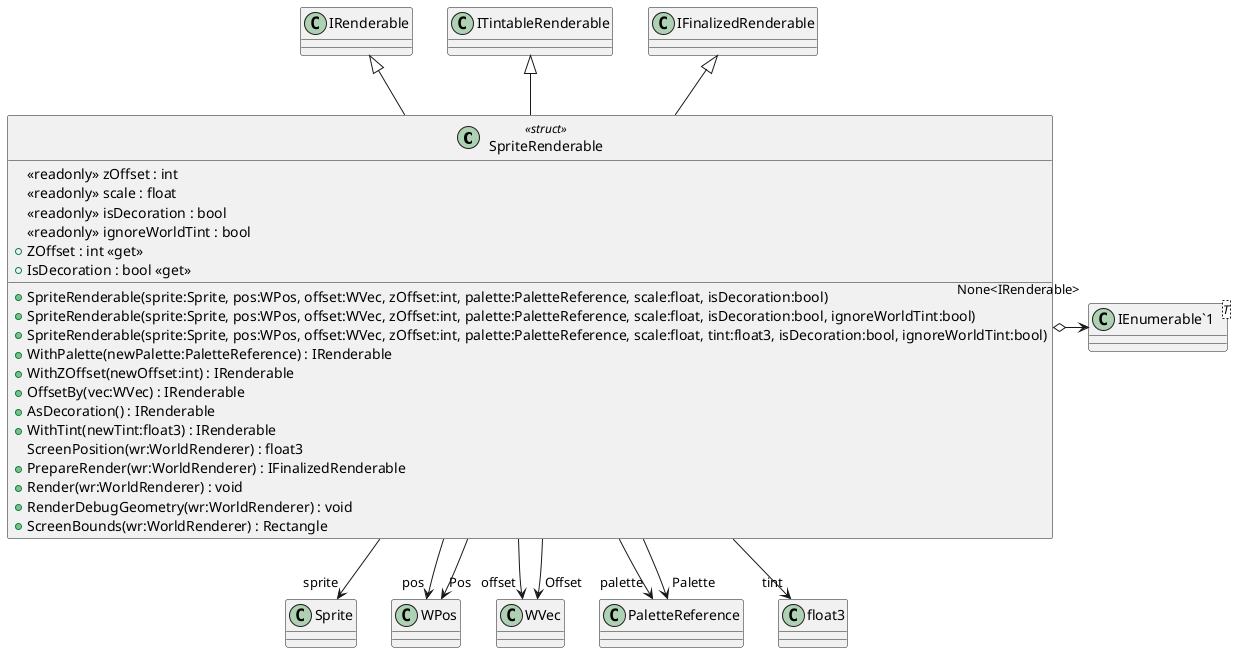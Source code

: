 @startuml
class SpriteRenderable <<struct>> {
    <<readonly>> zOffset : int
    <<readonly>> scale : float
    <<readonly>> isDecoration : bool
    <<readonly>> ignoreWorldTint : bool
    + SpriteRenderable(sprite:Sprite, pos:WPos, offset:WVec, zOffset:int, palette:PaletteReference, scale:float, isDecoration:bool)
    + SpriteRenderable(sprite:Sprite, pos:WPos, offset:WVec, zOffset:int, palette:PaletteReference, scale:float, isDecoration:bool, ignoreWorldTint:bool)
    + SpriteRenderable(sprite:Sprite, pos:WPos, offset:WVec, zOffset:int, palette:PaletteReference, scale:float, tint:float3, isDecoration:bool, ignoreWorldTint:bool)
    + ZOffset : int <<get>>
    + IsDecoration : bool <<get>>
    + WithPalette(newPalette:PaletteReference) : IRenderable
    + WithZOffset(newOffset:int) : IRenderable
    + OffsetBy(vec:WVec) : IRenderable
    + AsDecoration() : IRenderable
    + WithTint(newTint:float3) : IRenderable
    ScreenPosition(wr:WorldRenderer) : float3
    + PrepareRender(wr:WorldRenderer) : IFinalizedRenderable
    + Render(wr:WorldRenderer) : void
    + RenderDebugGeometry(wr:WorldRenderer) : void
    + ScreenBounds(wr:WorldRenderer) : Rectangle
}
class "IEnumerable`1"<T> {
}
IRenderable <|-- SpriteRenderable
ITintableRenderable <|-- SpriteRenderable
IFinalizedRenderable <|-- SpriteRenderable
SpriteRenderable o-> "None<IRenderable>" "IEnumerable`1"
SpriteRenderable --> "sprite" Sprite
SpriteRenderable --> "pos" WPos
SpriteRenderable --> "offset" WVec
SpriteRenderable --> "palette" PaletteReference
SpriteRenderable --> "tint" float3
SpriteRenderable --> "Pos" WPos
SpriteRenderable --> "Offset" WVec
SpriteRenderable --> "Palette" PaletteReference
@enduml
